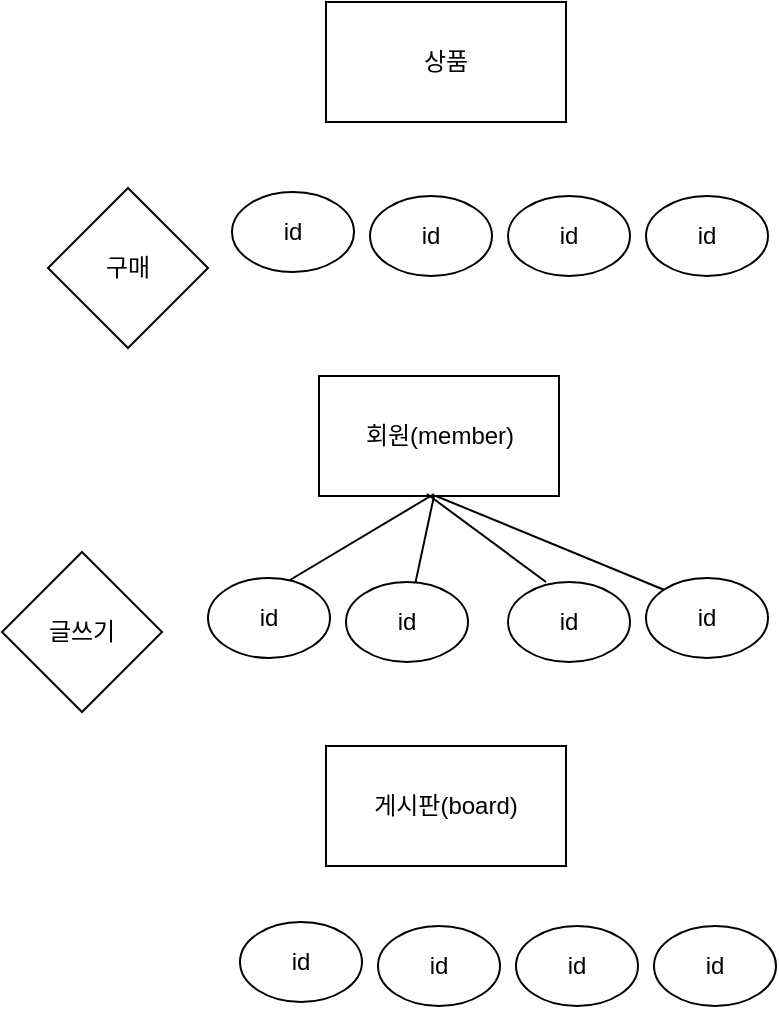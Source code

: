 <mxfile version="20.4.0" type="github">
  <diagram id="R2lEEEUBdFMjLlhIrx00" name="Page-1">
    <mxGraphModel dx="1422" dy="762" grid="0" gridSize="10" guides="1" tooltips="1" connect="1" arrows="1" fold="1" page="1" pageScale="1" pageWidth="850" pageHeight="1100" math="0" shadow="0" extFonts="Permanent Marker^https://fonts.googleapis.com/css?family=Permanent+Marker">
      <root>
        <mxCell id="0" />
        <mxCell id="1" parent="0" />
        <mxCell id="aYFYS4dmWl72IjPVExNx-1" value="회원(member)" style="rounded=0;whiteSpace=wrap;html=1;" vertex="1" parent="1">
          <mxGeometry x="346.5" y="323" width="120" height="60" as="geometry" />
        </mxCell>
        <mxCell id="aYFYS4dmWl72IjPVExNx-2" value="게시판(board)" style="rounded=0;whiteSpace=wrap;html=1;" vertex="1" parent="1">
          <mxGeometry x="350" y="508" width="120" height="60" as="geometry" />
        </mxCell>
        <mxCell id="aYFYS4dmWl72IjPVExNx-3" value="상품" style="rounded=0;whiteSpace=wrap;html=1;" vertex="1" parent="1">
          <mxGeometry x="350" y="136" width="120" height="60" as="geometry" />
        </mxCell>
        <mxCell id="aYFYS4dmWl72IjPVExNx-4" value="글쓰기" style="rhombus;whiteSpace=wrap;html=1;" vertex="1" parent="1">
          <mxGeometry x="188" y="411" width="80" height="80" as="geometry" />
        </mxCell>
        <mxCell id="aYFYS4dmWl72IjPVExNx-5" value="구매" style="rhombus;whiteSpace=wrap;html=1;" vertex="1" parent="1">
          <mxGeometry x="211" y="229" width="80" height="80" as="geometry" />
        </mxCell>
        <mxCell id="aYFYS4dmWl72IjPVExNx-7" value="id" style="ellipse;whiteSpace=wrap;html=1;" vertex="1" parent="1">
          <mxGeometry x="291" y="424" width="61" height="40" as="geometry" />
        </mxCell>
        <mxCell id="aYFYS4dmWl72IjPVExNx-8" value="id" style="ellipse;whiteSpace=wrap;html=1;" vertex="1" parent="1">
          <mxGeometry x="360" y="426" width="61" height="40" as="geometry" />
        </mxCell>
        <mxCell id="aYFYS4dmWl72IjPVExNx-9" value="id" style="ellipse;whiteSpace=wrap;html=1;" vertex="1" parent="1">
          <mxGeometry x="441" y="426" width="61" height="40" as="geometry" />
        </mxCell>
        <mxCell id="aYFYS4dmWl72IjPVExNx-10" value="id" style="ellipse;whiteSpace=wrap;html=1;" vertex="1" parent="1">
          <mxGeometry x="510" y="424" width="61" height="40" as="geometry" />
        </mxCell>
        <mxCell id="aYFYS4dmWl72IjPVExNx-14" value="id" style="ellipse;whiteSpace=wrap;html=1;" vertex="1" parent="1">
          <mxGeometry x="303" y="231" width="61" height="40" as="geometry" />
        </mxCell>
        <mxCell id="aYFYS4dmWl72IjPVExNx-15" value="id" style="ellipse;whiteSpace=wrap;html=1;" vertex="1" parent="1">
          <mxGeometry x="372" y="233" width="61" height="40" as="geometry" />
        </mxCell>
        <mxCell id="aYFYS4dmWl72IjPVExNx-16" value="id" style="ellipse;whiteSpace=wrap;html=1;" vertex="1" parent="1">
          <mxGeometry x="441" y="233" width="61" height="40" as="geometry" />
        </mxCell>
        <mxCell id="aYFYS4dmWl72IjPVExNx-17" value="id" style="ellipse;whiteSpace=wrap;html=1;" vertex="1" parent="1">
          <mxGeometry x="510" y="233" width="61" height="40" as="geometry" />
        </mxCell>
        <mxCell id="aYFYS4dmWl72IjPVExNx-18" value="id" style="ellipse;whiteSpace=wrap;html=1;" vertex="1" parent="1">
          <mxGeometry x="307" y="596" width="61" height="40" as="geometry" />
        </mxCell>
        <mxCell id="aYFYS4dmWl72IjPVExNx-19" value="id" style="ellipse;whiteSpace=wrap;html=1;" vertex="1" parent="1">
          <mxGeometry x="376" y="598" width="61" height="40" as="geometry" />
        </mxCell>
        <mxCell id="aYFYS4dmWl72IjPVExNx-20" value="id" style="ellipse;whiteSpace=wrap;html=1;" vertex="1" parent="1">
          <mxGeometry x="445" y="598" width="61" height="40" as="geometry" />
        </mxCell>
        <mxCell id="aYFYS4dmWl72IjPVExNx-21" value="id" style="ellipse;whiteSpace=wrap;html=1;" vertex="1" parent="1">
          <mxGeometry x="514" y="598" width="61" height="40" as="geometry" />
        </mxCell>
        <mxCell id="aYFYS4dmWl72IjPVExNx-22" value="" style="endArrow=none;html=1;rounded=0;exitX=0.672;exitY=0.025;exitDx=0;exitDy=0;exitPerimeter=0;" edge="1" parent="1" source="aYFYS4dmWl72IjPVExNx-7">
          <mxGeometry width="50" height="50" relative="1" as="geometry">
            <mxPoint x="354" y="432" as="sourcePoint" />
            <mxPoint x="404" y="382" as="targetPoint" />
          </mxGeometry>
        </mxCell>
        <mxCell id="aYFYS4dmWl72IjPVExNx-24" value="" style="endArrow=none;html=1;rounded=0;" edge="1" parent="1" source="aYFYS4dmWl72IjPVExNx-8">
          <mxGeometry width="50" height="50" relative="1" as="geometry">
            <mxPoint x="366.992" y="435" as="sourcePoint" />
            <mxPoint x="404" y="383" as="targetPoint" />
          </mxGeometry>
        </mxCell>
        <mxCell id="aYFYS4dmWl72IjPVExNx-25" value="" style="endArrow=none;html=1;rounded=0;entryX=0.45;entryY=0.983;entryDx=0;entryDy=0;entryPerimeter=0;" edge="1" parent="1" target="aYFYS4dmWl72IjPVExNx-1">
          <mxGeometry width="50" height="50" relative="1" as="geometry">
            <mxPoint x="460" y="426" as="sourcePoint" />
            <mxPoint x="424" y="402" as="targetPoint" />
          </mxGeometry>
        </mxCell>
        <mxCell id="aYFYS4dmWl72IjPVExNx-26" value="" style="endArrow=none;html=1;rounded=0;exitX=0;exitY=0;exitDx=0;exitDy=0;" edge="1" parent="1" source="aYFYS4dmWl72IjPVExNx-10">
          <mxGeometry width="50" height="50" relative="1" as="geometry">
            <mxPoint x="386.992" y="455" as="sourcePoint" />
            <mxPoint x="405" y="383" as="targetPoint" />
          </mxGeometry>
        </mxCell>
      </root>
    </mxGraphModel>
  </diagram>
</mxfile>
